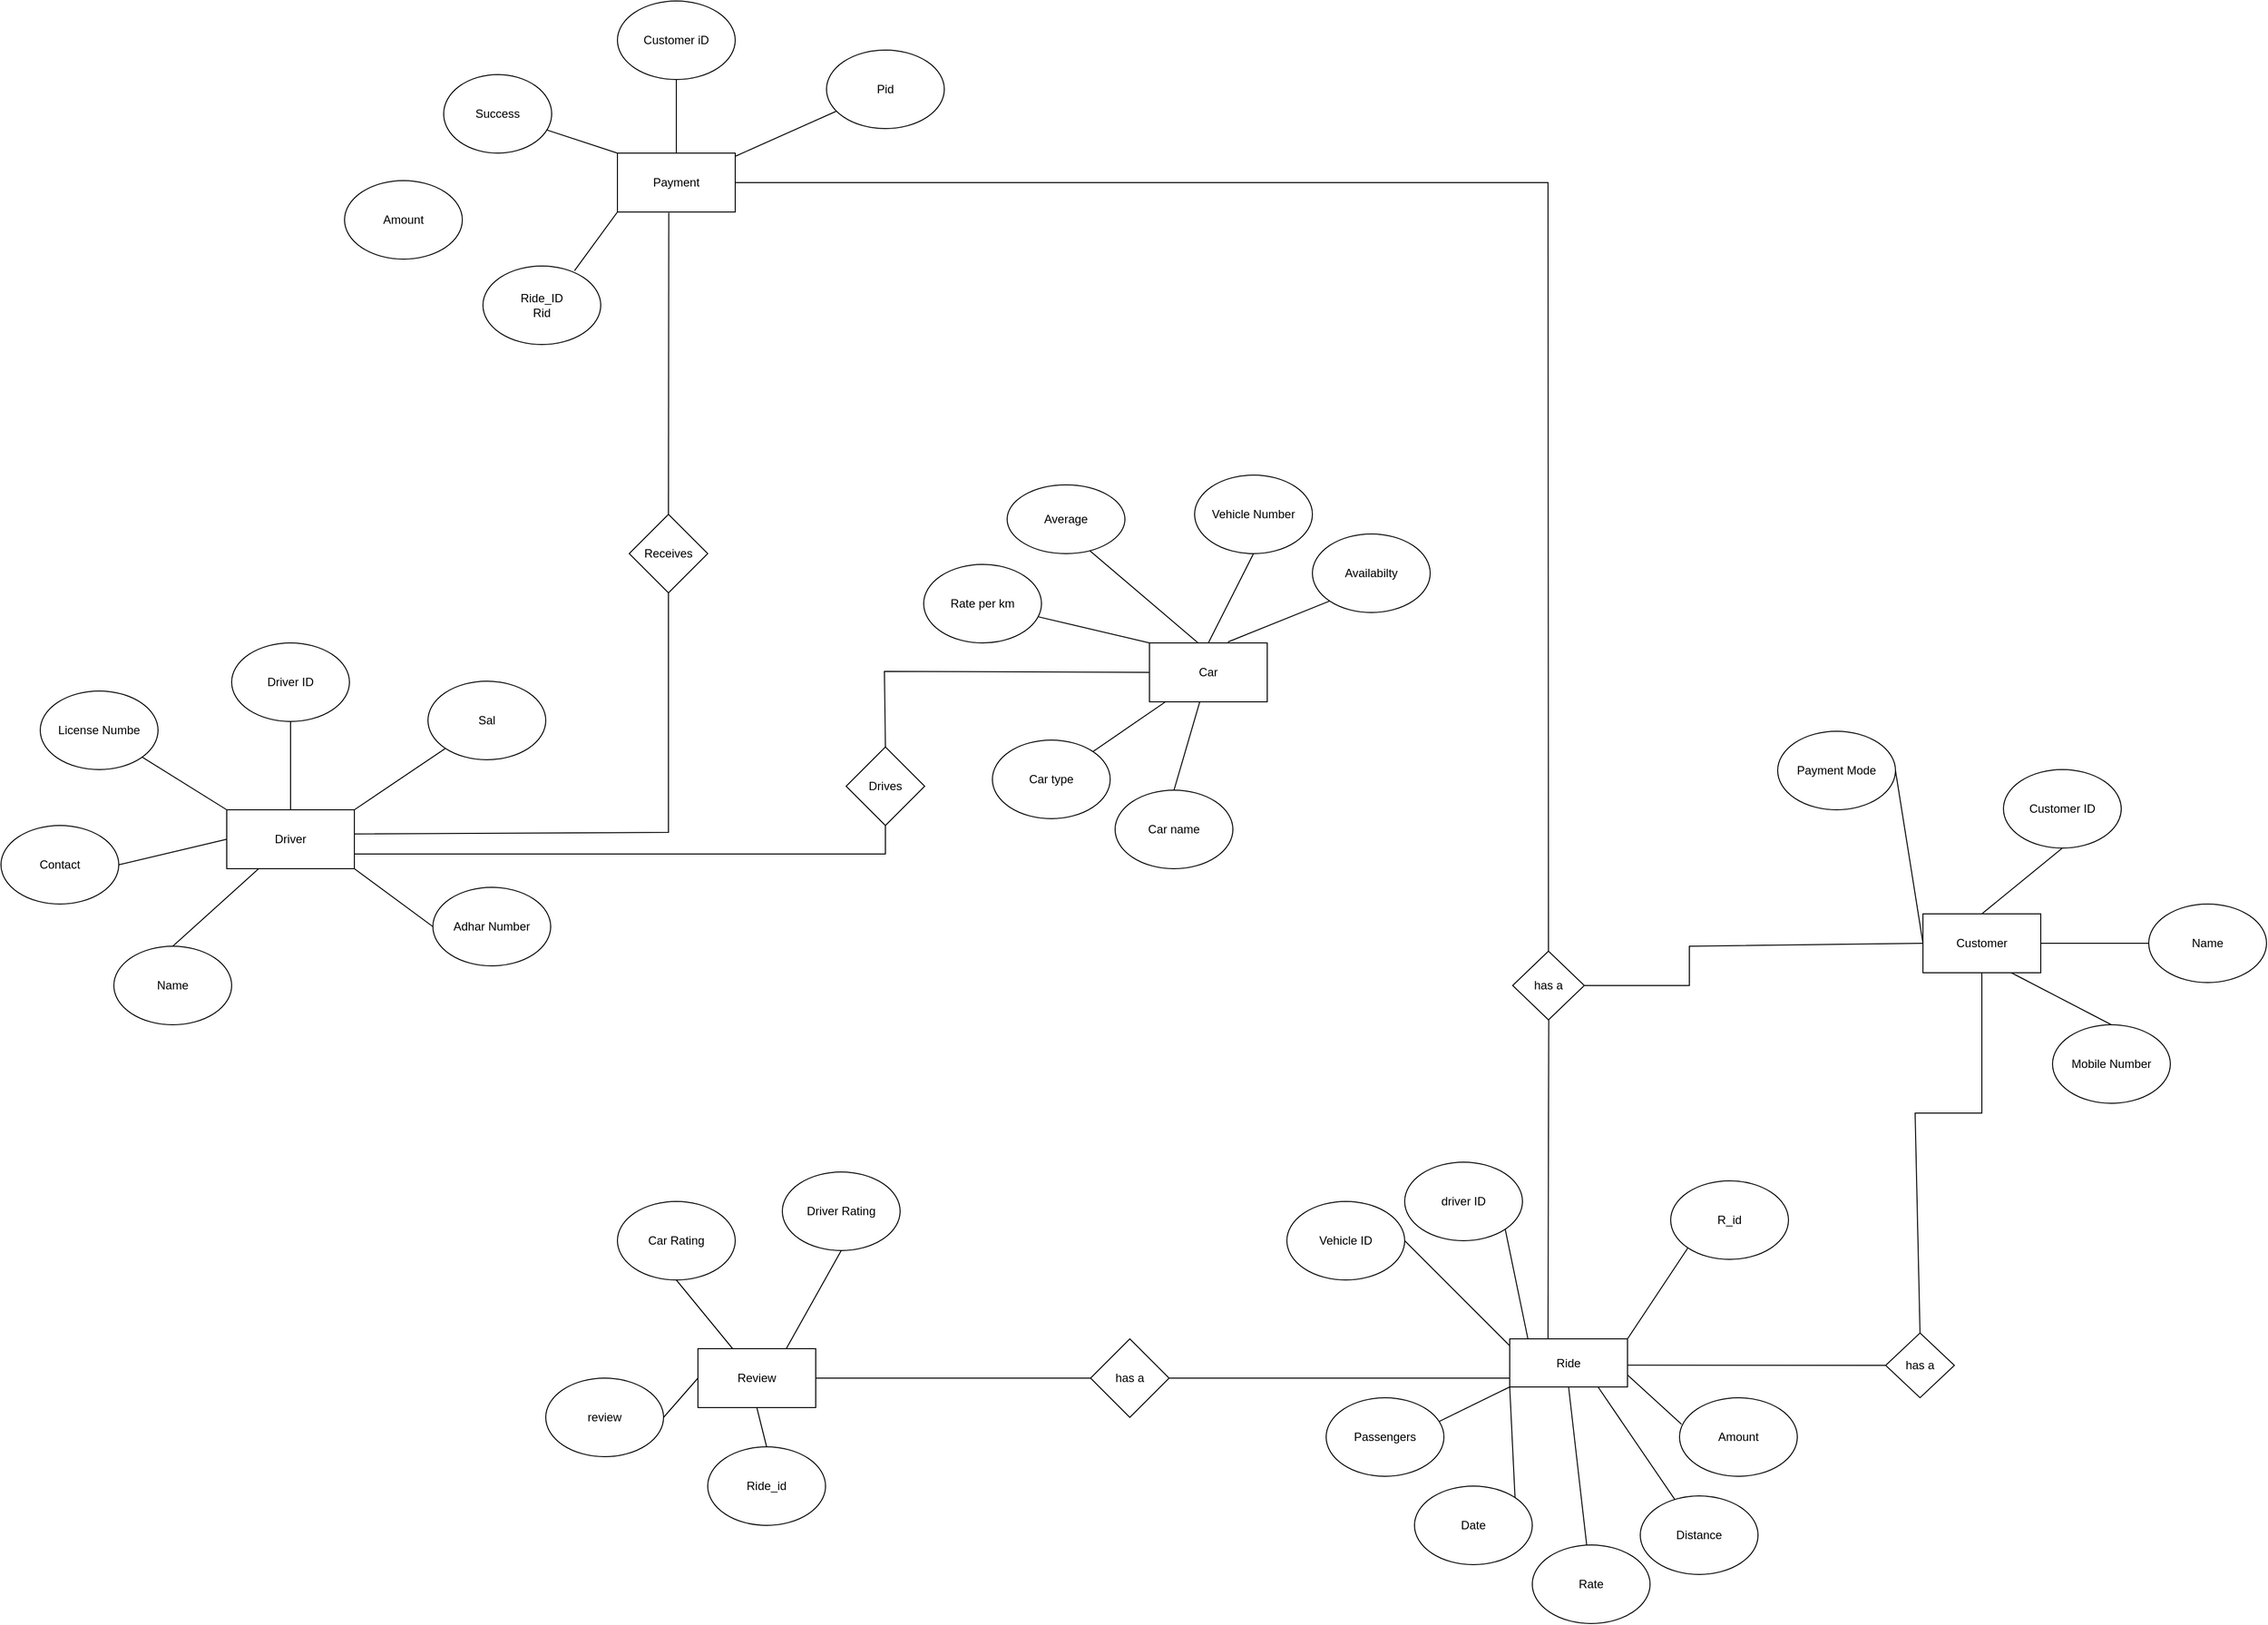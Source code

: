 <mxfile version="22.1.4" type="device">
  <diagram name="Page-1" id="9dKf6n-rlG_ZQyuaRuw7">
    <mxGraphModel dx="5500" dy="3020" grid="1" gridSize="10" guides="1" tooltips="1" connect="1" arrows="1" fold="1" page="1" pageScale="1" pageWidth="1100" pageHeight="850" math="0" shadow="0">
      <root>
        <mxCell id="0" />
        <mxCell id="1" parent="0" />
        <mxCell id="SeyAM4CedTkXuWZ7LeCo-25" style="rounded=0;orthogonalLoop=1;jettySize=auto;html=1;exitX=0.5;exitY=0;exitDx=0;exitDy=0;entryX=0.5;entryY=1;entryDx=0;entryDy=0;endArrow=none;endFill=0;" parent="1" source="SeyAM4CedTkXuWZ7LeCo-20" target="SeyAM4CedTkXuWZ7LeCo-21" edge="1">
          <mxGeometry relative="1" as="geometry" />
        </mxCell>
        <mxCell id="SeyAM4CedTkXuWZ7LeCo-26" style="rounded=0;orthogonalLoop=1;jettySize=auto;html=1;exitX=1;exitY=0.5;exitDx=0;exitDy=0;entryX=0;entryY=0.5;entryDx=0;entryDy=0;endArrow=none;endFill=0;" parent="1" source="SeyAM4CedTkXuWZ7LeCo-20" target="SeyAM4CedTkXuWZ7LeCo-22" edge="1">
          <mxGeometry relative="1" as="geometry" />
        </mxCell>
        <mxCell id="SeyAM4CedTkXuWZ7LeCo-28" style="rounded=0;orthogonalLoop=1;jettySize=auto;html=1;exitX=0;exitY=0.5;exitDx=0;exitDy=0;entryX=1;entryY=0.5;entryDx=0;entryDy=0;endArrow=none;endFill=0;" parent="1" source="SeyAM4CedTkXuWZ7LeCo-20" target="SeyAM4CedTkXuWZ7LeCo-23" edge="1">
          <mxGeometry relative="1" as="geometry" />
        </mxCell>
        <mxCell id="SeyAM4CedTkXuWZ7LeCo-20" value="Customer" style="rounded=0;whiteSpace=wrap;html=1;" parent="1" vertex="1">
          <mxGeometry x="1178" y="287" width="120" height="60" as="geometry" />
        </mxCell>
        <mxCell id="SeyAM4CedTkXuWZ7LeCo-21" value="Customer ID" style="ellipse;whiteSpace=wrap;html=1;" parent="1" vertex="1">
          <mxGeometry x="1260" y="140" width="120" height="80" as="geometry" />
        </mxCell>
        <mxCell id="SeyAM4CedTkXuWZ7LeCo-22" value="Name" style="ellipse;whiteSpace=wrap;html=1;" parent="1" vertex="1">
          <mxGeometry x="1408" y="277" width="120" height="80" as="geometry" />
        </mxCell>
        <mxCell id="SeyAM4CedTkXuWZ7LeCo-23" value="Payment Mode" style="ellipse;whiteSpace=wrap;html=1;" parent="1" vertex="1">
          <mxGeometry x="1030" y="101" width="120" height="80" as="geometry" />
        </mxCell>
        <mxCell id="SeyAM4CedTkXuWZ7LeCo-24" value="Mobile Number" style="ellipse;whiteSpace=wrap;html=1;" parent="1" vertex="1">
          <mxGeometry x="1310" y="400" width="120" height="80" as="geometry" />
        </mxCell>
        <mxCell id="SeyAM4CedTkXuWZ7LeCo-27" style="rounded=0;orthogonalLoop=1;jettySize=auto;html=1;exitX=0.75;exitY=1;exitDx=0;exitDy=0;endArrow=none;endFill=0;" parent="1" source="SeyAM4CedTkXuWZ7LeCo-20" edge="1">
          <mxGeometry relative="1" as="geometry">
            <mxPoint x="1370" y="400" as="targetPoint" />
            <Array as="points" />
          </mxGeometry>
        </mxCell>
        <mxCell id="SeyAM4CedTkXuWZ7LeCo-75" style="rounded=0;orthogonalLoop=1;jettySize=auto;html=1;exitX=0.5;exitY=0;exitDx=0;exitDy=0;entryX=0.5;entryY=1;entryDx=0;entryDy=0;endArrow=none;endFill=0;" parent="1" source="SeyAM4CedTkXuWZ7LeCo-81" target="SeyAM4CedTkXuWZ7LeCo-84" edge="1">
          <mxGeometry relative="1" as="geometry" />
        </mxCell>
        <mxCell id="SeyAM4CedTkXuWZ7LeCo-78" style="rounded=0;orthogonalLoop=1;jettySize=auto;html=1;entryX=1;entryY=0.5;entryDx=0;entryDy=0;endArrow=none;endFill=0;exitX=0;exitY=0.5;exitDx=0;exitDy=0;" parent="1" source="SeyAM4CedTkXuWZ7LeCo-81" target="SeyAM4CedTkXuWZ7LeCo-83" edge="1">
          <mxGeometry relative="1" as="geometry" />
        </mxCell>
        <mxCell id="SeyAM4CedTkXuWZ7LeCo-80" style="rounded=0;orthogonalLoop=1;jettySize=auto;html=1;entryX=0;entryY=0.5;entryDx=0;entryDy=0;endArrow=none;endFill=0;exitX=1;exitY=1;exitDx=0;exitDy=0;" parent="1" source="SeyAM4CedTkXuWZ7LeCo-81" target="SeyAM4CedTkXuWZ7LeCo-87" edge="1">
          <mxGeometry relative="1" as="geometry" />
        </mxCell>
        <mxCell id="w1W1a2GvFGSX24_M2RQ9-8" style="rounded=0;orthogonalLoop=1;jettySize=auto;html=1;exitX=1;exitY=0;exitDx=0;exitDy=0;endArrow=none;endFill=0;" parent="1" source="SeyAM4CedTkXuWZ7LeCo-81" target="SeyAM4CedTkXuWZ7LeCo-86" edge="1">
          <mxGeometry relative="1" as="geometry" />
        </mxCell>
        <mxCell id="w1W1a2GvFGSX24_M2RQ9-9" style="rounded=0;orthogonalLoop=1;jettySize=auto;html=1;exitX=0;exitY=0;exitDx=0;exitDy=0;endArrow=none;endFill=0;" parent="1" source="SeyAM4CedTkXuWZ7LeCo-81" target="SeyAM4CedTkXuWZ7LeCo-85" edge="1">
          <mxGeometry relative="1" as="geometry" />
        </mxCell>
        <mxCell id="w1W1a2GvFGSX24_M2RQ9-10" style="rounded=0;orthogonalLoop=1;jettySize=auto;html=1;exitX=0.25;exitY=1;exitDx=0;exitDy=0;entryX=0.5;entryY=0;entryDx=0;entryDy=0;endArrow=none;endFill=0;" parent="1" source="SeyAM4CedTkXuWZ7LeCo-81" target="SeyAM4CedTkXuWZ7LeCo-82" edge="1">
          <mxGeometry relative="1" as="geometry" />
        </mxCell>
        <mxCell id="SeyAM4CedTkXuWZ7LeCo-81" value="Driver" style="rounded=0;whiteSpace=wrap;html=1;" parent="1" vertex="1">
          <mxGeometry x="-550" y="181" width="130" height="60" as="geometry" />
        </mxCell>
        <mxCell id="SeyAM4CedTkXuWZ7LeCo-82" value="Name" style="ellipse;whiteSpace=wrap;html=1;" parent="1" vertex="1">
          <mxGeometry x="-665" y="320" width="120" height="80" as="geometry" />
        </mxCell>
        <mxCell id="SeyAM4CedTkXuWZ7LeCo-83" value="Contact" style="ellipse;whiteSpace=wrap;html=1;" parent="1" vertex="1">
          <mxGeometry x="-780" y="197" width="120" height="80" as="geometry" />
        </mxCell>
        <mxCell id="SeyAM4CedTkXuWZ7LeCo-84" value="Driver ID" style="ellipse;whiteSpace=wrap;html=1;" parent="1" vertex="1">
          <mxGeometry x="-545" y="11" width="120" height="80" as="geometry" />
        </mxCell>
        <mxCell id="SeyAM4CedTkXuWZ7LeCo-85" value="License Numbe" style="ellipse;whiteSpace=wrap;html=1;" parent="1" vertex="1">
          <mxGeometry x="-740" y="60" width="120" height="80" as="geometry" />
        </mxCell>
        <mxCell id="SeyAM4CedTkXuWZ7LeCo-86" value="Sal" style="ellipse;whiteSpace=wrap;html=1;" parent="1" vertex="1">
          <mxGeometry x="-345" y="50" width="120" height="80" as="geometry" />
        </mxCell>
        <mxCell id="SeyAM4CedTkXuWZ7LeCo-87" value="Adhar Number" style="ellipse;whiteSpace=wrap;html=1;" parent="1" vertex="1">
          <mxGeometry x="-340" y="260" width="120" height="80" as="geometry" />
        </mxCell>
        <mxCell id="SeyAM4CedTkXuWZ7LeCo-123" style="rounded=0;orthogonalLoop=1;jettySize=auto;html=1;entryX=1;entryY=0.5;entryDx=0;entryDy=0;endArrow=none;endFill=0;exitX=0.025;exitY=0.204;exitDx=0;exitDy=0;exitPerimeter=0;" parent="1" source="SeyAM4CedTkXuWZ7LeCo-116" target="SeyAM4CedTkXuWZ7LeCo-119" edge="1">
          <mxGeometry relative="1" as="geometry">
            <mxPoint x="750" y="730" as="sourcePoint" />
          </mxGeometry>
        </mxCell>
        <mxCell id="SeyAM4CedTkXuWZ7LeCo-126" style="rounded=0;orthogonalLoop=1;jettySize=auto;html=1;exitX=0.75;exitY=1;exitDx=0;exitDy=0;endArrow=none;endFill=0;" parent="1" source="SeyAM4CedTkXuWZ7LeCo-116" target="SeyAM4CedTkXuWZ7LeCo-121" edge="1">
          <mxGeometry relative="1" as="geometry" />
        </mxCell>
        <mxCell id="SeyAM4CedTkXuWZ7LeCo-178" style="rounded=0;orthogonalLoop=1;jettySize=auto;html=1;exitX=1;exitY=0;exitDx=0;exitDy=0;endArrow=none;endFill=0;entryX=0;entryY=1;entryDx=0;entryDy=0;" parent="1" source="SeyAM4CedTkXuWZ7LeCo-116" target="SeyAM4CedTkXuWZ7LeCo-122" edge="1">
          <mxGeometry relative="1" as="geometry">
            <mxPoint x="901" y="639" as="targetPoint" />
          </mxGeometry>
        </mxCell>
        <mxCell id="SeyAM4CedTkXuWZ7LeCo-179" style="rounded=0;orthogonalLoop=1;jettySize=auto;html=1;entryX=1;entryY=1;entryDx=0;entryDy=0;endArrow=none;endFill=0;exitX=0.154;exitY=-0.006;exitDx=0;exitDy=0;exitPerimeter=0;" parent="1" source="SeyAM4CedTkXuWZ7LeCo-116" target="SeyAM4CedTkXuWZ7LeCo-120" edge="1">
          <mxGeometry relative="1" as="geometry">
            <mxPoint x="780" y="730" as="sourcePoint" />
          </mxGeometry>
        </mxCell>
        <mxCell id="SeyAM4CedTkXuWZ7LeCo-180" style="rounded=0;orthogonalLoop=1;jettySize=auto;html=1;exitX=0;exitY=1;exitDx=0;exitDy=0;entryX=1;entryY=0;entryDx=0;entryDy=0;endArrow=none;endFill=0;" parent="1" source="SeyAM4CedTkXuWZ7LeCo-116" target="SeyAM4CedTkXuWZ7LeCo-118" edge="1">
          <mxGeometry relative="1" as="geometry" />
        </mxCell>
        <mxCell id="SeyAM4CedTkXuWZ7LeCo-181" style="rounded=0;orthogonalLoop=1;jettySize=auto;html=1;exitX=0.5;exitY=1;exitDx=0;exitDy=0;endArrow=none;endFill=0;" parent="1" source="SeyAM4CedTkXuWZ7LeCo-116" target="SeyAM4CedTkXuWZ7LeCo-117" edge="1">
          <mxGeometry relative="1" as="geometry" />
        </mxCell>
        <mxCell id="SeyAM4CedTkXuWZ7LeCo-116" value="Ride" style="rounded=0;whiteSpace=wrap;html=1;" parent="1" vertex="1">
          <mxGeometry x="757" y="720" width="120" height="49" as="geometry" />
        </mxCell>
        <mxCell id="SeyAM4CedTkXuWZ7LeCo-117" value="Rate" style="ellipse;whiteSpace=wrap;html=1;" parent="1" vertex="1">
          <mxGeometry x="780" y="930" width="120" height="80" as="geometry" />
        </mxCell>
        <mxCell id="SeyAM4CedTkXuWZ7LeCo-118" value="Date" style="ellipse;whiteSpace=wrap;html=1;" parent="1" vertex="1">
          <mxGeometry x="660" y="870" width="120" height="80" as="geometry" />
        </mxCell>
        <mxCell id="SeyAM4CedTkXuWZ7LeCo-119" value="Vehicle ID" style="ellipse;whiteSpace=wrap;html=1;" parent="1" vertex="1">
          <mxGeometry x="530" y="580" width="120" height="80" as="geometry" />
        </mxCell>
        <mxCell id="SeyAM4CedTkXuWZ7LeCo-120" value="driver ID" style="ellipse;whiteSpace=wrap;html=1;" parent="1" vertex="1">
          <mxGeometry x="650" y="540" width="120" height="80" as="geometry" />
        </mxCell>
        <mxCell id="SeyAM4CedTkXuWZ7LeCo-121" value="Distance" style="ellipse;whiteSpace=wrap;html=1;" parent="1" vertex="1">
          <mxGeometry x="890" y="880" width="120" height="80" as="geometry" />
        </mxCell>
        <mxCell id="SeyAM4CedTkXuWZ7LeCo-122" value="R_id" style="ellipse;whiteSpace=wrap;html=1;" parent="1" vertex="1">
          <mxGeometry x="921" y="559" width="120" height="80" as="geometry" />
        </mxCell>
        <mxCell id="SeyAM4CedTkXuWZ7LeCo-129" style="rounded=0;orthogonalLoop=1;jettySize=auto;html=1;entryX=0.5;entryY=1;entryDx=0;entryDy=0;endArrow=none;endFill=0;" parent="1" source="SeyAM4CedTkXuWZ7LeCo-133" target="SeyAM4CedTkXuWZ7LeCo-137" edge="1">
          <mxGeometry relative="1" as="geometry" />
        </mxCell>
        <mxCell id="SeyAM4CedTkXuWZ7LeCo-130" style="rounded=0;orthogonalLoop=1;jettySize=auto;html=1;exitX=0.75;exitY=0;exitDx=0;exitDy=0;entryX=0.5;entryY=1;entryDx=0;entryDy=0;endArrow=none;endFill=0;" parent="1" source="SeyAM4CedTkXuWZ7LeCo-133" target="SeyAM4CedTkXuWZ7LeCo-136" edge="1">
          <mxGeometry relative="1" as="geometry" />
        </mxCell>
        <mxCell id="SeyAM4CedTkXuWZ7LeCo-131" style="rounded=0;orthogonalLoop=1;jettySize=auto;html=1;exitX=0.5;exitY=1;exitDx=0;exitDy=0;entryX=0.5;entryY=0;entryDx=0;entryDy=0;endArrow=none;endFill=0;" parent="1" source="SeyAM4CedTkXuWZ7LeCo-133" target="SeyAM4CedTkXuWZ7LeCo-135" edge="1">
          <mxGeometry relative="1" as="geometry" />
        </mxCell>
        <mxCell id="w1W1a2GvFGSX24_M2RQ9-4" style="rounded=0;orthogonalLoop=1;jettySize=auto;html=1;exitX=0;exitY=0.5;exitDx=0;exitDy=0;entryX=1;entryY=0.5;entryDx=0;entryDy=0;endArrow=none;endFill=0;" parent="1" source="SeyAM4CedTkXuWZ7LeCo-133" target="SeyAM4CedTkXuWZ7LeCo-134" edge="1">
          <mxGeometry relative="1" as="geometry" />
        </mxCell>
        <mxCell id="SeyAM4CedTkXuWZ7LeCo-133" value="Review" style="rounded=0;whiteSpace=wrap;html=1;" parent="1" vertex="1">
          <mxGeometry x="-70" y="730" width="120" height="60" as="geometry" />
        </mxCell>
        <mxCell id="SeyAM4CedTkXuWZ7LeCo-134" value="review" style="ellipse;whiteSpace=wrap;html=1;" parent="1" vertex="1">
          <mxGeometry x="-225" y="760" width="120" height="80" as="geometry" />
        </mxCell>
        <mxCell id="SeyAM4CedTkXuWZ7LeCo-135" value="Ride_id" style="ellipse;whiteSpace=wrap;html=1;" parent="1" vertex="1">
          <mxGeometry x="-60" y="830" width="120" height="80" as="geometry" />
        </mxCell>
        <mxCell id="SeyAM4CedTkXuWZ7LeCo-136" value="Driver Rating" style="ellipse;whiteSpace=wrap;html=1;" parent="1" vertex="1">
          <mxGeometry x="16" y="550" width="120" height="80" as="geometry" />
        </mxCell>
        <mxCell id="SeyAM4CedTkXuWZ7LeCo-137" value="Car Rating" style="ellipse;whiteSpace=wrap;html=1;" parent="1" vertex="1">
          <mxGeometry x="-152" y="580" width="120" height="80" as="geometry" />
        </mxCell>
        <mxCell id="SeyAM4CedTkXuWZ7LeCo-138" style="rounded=0;orthogonalLoop=1;jettySize=auto;html=1;endArrow=none;endFill=0;entryX=0.017;entryY=0.338;entryDx=0;entryDy=0;entryPerimeter=0;exitX=1;exitY=0.75;exitDx=0;exitDy=0;" parent="1" source="SeyAM4CedTkXuWZ7LeCo-116" target="SeyAM4CedTkXuWZ7LeCo-145" edge="1">
          <mxGeometry relative="1" as="geometry">
            <mxPoint x="991.347" y="860.003" as="targetPoint" />
            <mxPoint x="880" y="760" as="sourcePoint" />
          </mxGeometry>
        </mxCell>
        <mxCell id="SeyAM4CedTkXuWZ7LeCo-139" style="rounded=0;orthogonalLoop=1;jettySize=auto;html=1;exitX=0;exitY=1;exitDx=0;exitDy=0;entryX=0.777;entryY=0.06;entryDx=0;entryDy=0;endArrow=none;endFill=0;entryPerimeter=0;" parent="1" source="SeyAM4CedTkXuWZ7LeCo-141" target="SeyAM4CedTkXuWZ7LeCo-146" edge="1">
          <mxGeometry relative="1" as="geometry" />
        </mxCell>
        <mxCell id="_wmn4jAefhBtxoWSMsPJ-1" style="rounded=0;orthogonalLoop=1;jettySize=auto;html=1;exitX=0.5;exitY=0;exitDx=0;exitDy=0;entryX=0.5;entryY=1;entryDx=0;entryDy=0;endArrow=none;endFill=0;" parent="1" source="SeyAM4CedTkXuWZ7LeCo-141" target="SeyAM4CedTkXuWZ7LeCo-142" edge="1">
          <mxGeometry relative="1" as="geometry" />
        </mxCell>
        <mxCell id="SeyAM4CedTkXuWZ7LeCo-141" value="Payment" style="rounded=0;whiteSpace=wrap;html=1;" parent="1" vertex="1">
          <mxGeometry x="-152" y="-488" width="120" height="60" as="geometry" />
        </mxCell>
        <mxCell id="SeyAM4CedTkXuWZ7LeCo-142" value="Customer iD" style="ellipse;whiteSpace=wrap;html=1;" parent="1" vertex="1">
          <mxGeometry x="-152" y="-643" width="120" height="80" as="geometry" />
        </mxCell>
        <mxCell id="SeyAM4CedTkXuWZ7LeCo-143" value="Pid" style="ellipse;whiteSpace=wrap;html=1;" parent="1" vertex="1">
          <mxGeometry x="61" y="-593" width="120" height="80" as="geometry" />
        </mxCell>
        <mxCell id="w1W1a2GvFGSX24_M2RQ9-1" style="rounded=0;orthogonalLoop=1;jettySize=auto;html=1;entryX=0;entryY=0;entryDx=0;entryDy=0;endArrow=none;endFill=0;" parent="1" source="SeyAM4CedTkXuWZ7LeCo-144" target="SeyAM4CedTkXuWZ7LeCo-141" edge="1">
          <mxGeometry relative="1" as="geometry" />
        </mxCell>
        <mxCell id="SeyAM4CedTkXuWZ7LeCo-144" value="Success" style="ellipse;whiteSpace=wrap;html=1;" parent="1" vertex="1">
          <mxGeometry x="-329" y="-568" width="110" height="80" as="geometry" />
        </mxCell>
        <mxCell id="SeyAM4CedTkXuWZ7LeCo-145" value="Amount" style="ellipse;whiteSpace=wrap;html=1;" parent="1" vertex="1">
          <mxGeometry x="930" y="780" width="120" height="80" as="geometry" />
        </mxCell>
        <mxCell id="SeyAM4CedTkXuWZ7LeCo-146" value="Ride_ID&lt;br&gt;Rid" style="ellipse;whiteSpace=wrap;html=1;" parent="1" vertex="1">
          <mxGeometry x="-289" y="-373" width="120" height="80" as="geometry" />
        </mxCell>
        <mxCell id="SeyAM4CedTkXuWZ7LeCo-148" style="rounded=0;orthogonalLoop=1;jettySize=auto;html=1;endArrow=none;endFill=0;" parent="1" source="SeyAM4CedTkXuWZ7LeCo-141" target="SeyAM4CedTkXuWZ7LeCo-143" edge="1">
          <mxGeometry relative="1" as="geometry" />
        </mxCell>
        <mxCell id="SeyAM4CedTkXuWZ7LeCo-158" style="rounded=0;orthogonalLoop=1;jettySize=auto;html=1;endArrow=none;endFill=0;exitX=0;exitY=0;exitDx=0;exitDy=0;" parent="1" source="SeyAM4CedTkXuWZ7LeCo-163" target="SeyAM4CedTkXuWZ7LeCo-169" edge="1">
          <mxGeometry relative="1" as="geometry">
            <mxPoint x="350" y="10" as="sourcePoint" />
          </mxGeometry>
        </mxCell>
        <mxCell id="SeyAM4CedTkXuWZ7LeCo-159" style="rounded=0;orthogonalLoop=1;jettySize=auto;html=1;exitX=0.5;exitY=0;exitDx=0;exitDy=0;entryX=0.5;entryY=1;entryDx=0;entryDy=0;endArrow=none;endFill=0;" parent="1" source="SeyAM4CedTkXuWZ7LeCo-163" target="SeyAM4CedTkXuWZ7LeCo-164" edge="1">
          <mxGeometry relative="1" as="geometry" />
        </mxCell>
        <mxCell id="SeyAM4CedTkXuWZ7LeCo-160" style="rounded=0;orthogonalLoop=1;jettySize=auto;html=1;entryX=0;entryY=1;entryDx=0;entryDy=0;endArrow=none;endFill=0;" parent="1" target="SeyAM4CedTkXuWZ7LeCo-165" edge="1">
          <mxGeometry relative="1" as="geometry">
            <mxPoint x="470" y="10" as="sourcePoint" />
          </mxGeometry>
        </mxCell>
        <mxCell id="SeyAM4CedTkXuWZ7LeCo-162" style="rounded=0;orthogonalLoop=1;jettySize=auto;html=1;entryX=1;entryY=0;entryDx=0;entryDy=0;endArrow=none;endFill=0;" parent="1" source="SeyAM4CedTkXuWZ7LeCo-163" target="SeyAM4CedTkXuWZ7LeCo-168" edge="1">
          <mxGeometry relative="1" as="geometry" />
        </mxCell>
        <mxCell id="SeyAM4CedTkXuWZ7LeCo-172" style="rounded=0;orthogonalLoop=1;jettySize=auto;html=1;exitX=1;exitY=1;exitDx=0;exitDy=0;entryX=0;entryY=0;entryDx=0;entryDy=0;endArrow=none;endFill=0;" parent="1" source="SeyAM4CedTkXuWZ7LeCo-163" target="SeyAM4CedTkXuWZ7LeCo-166" edge="1">
          <mxGeometry relative="1" as="geometry" />
        </mxCell>
        <mxCell id="SeyAM4CedTkXuWZ7LeCo-163" value="Car" style="rounded=0;whiteSpace=wrap;html=1;" parent="1" vertex="1">
          <mxGeometry x="390" y="11" width="120" height="60" as="geometry" />
        </mxCell>
        <mxCell id="SeyAM4CedTkXuWZ7LeCo-164" value="Vehicle Number" style="ellipse;whiteSpace=wrap;html=1;" parent="1" vertex="1">
          <mxGeometry x="436" y="-160" width="120" height="80" as="geometry" />
        </mxCell>
        <mxCell id="SeyAM4CedTkXuWZ7LeCo-165" value="Availabilty" style="ellipse;whiteSpace=wrap;html=1;" parent="1" vertex="1">
          <mxGeometry x="556" y="-100" width="120" height="80" as="geometry" />
        </mxCell>
        <mxCell id="SeyAM4CedTkXuWZ7LeCo-166" value="Average" style="ellipse;whiteSpace=wrap;html=1;" parent="1" vertex="1">
          <mxGeometry x="245" y="-150" width="120" height="70" as="geometry" />
        </mxCell>
        <mxCell id="SeyAM4CedTkXuWZ7LeCo-167" value="Car name" style="ellipse;whiteSpace=wrap;html=1;" parent="1" vertex="1">
          <mxGeometry x="355" y="161" width="120" height="80" as="geometry" />
        </mxCell>
        <mxCell id="SeyAM4CedTkXuWZ7LeCo-168" value="Car type" style="ellipse;whiteSpace=wrap;html=1;" parent="1" vertex="1">
          <mxGeometry x="230" y="110" width="120" height="80" as="geometry" />
        </mxCell>
        <mxCell id="SeyAM4CedTkXuWZ7LeCo-169" value="Rate per km" style="ellipse;whiteSpace=wrap;html=1;" parent="1" vertex="1">
          <mxGeometry x="160" y="-69" width="120" height="80" as="geometry" />
        </mxCell>
        <mxCell id="SeyAM4CedTkXuWZ7LeCo-170" style="rounded=0;orthogonalLoop=1;jettySize=auto;html=1;entryX=0.5;entryY=0;entryDx=0;entryDy=0;endArrow=none;endFill=0;" parent="1" source="SeyAM4CedTkXuWZ7LeCo-163" target="SeyAM4CedTkXuWZ7LeCo-167" edge="1">
          <mxGeometry relative="1" as="geometry">
            <mxPoint x="410" y="171" as="targetPoint" />
          </mxGeometry>
        </mxCell>
        <mxCell id="SeyAM4CedTkXuWZ7LeCo-175" style="edgeStyle=orthogonalEdgeStyle;rounded=0;orthogonalLoop=1;jettySize=auto;html=1;exitX=0.5;exitY=1;exitDx=0;exitDy=0;" parent="1" source="SeyAM4CedTkXuWZ7LeCo-118" target="SeyAM4CedTkXuWZ7LeCo-118" edge="1">
          <mxGeometry relative="1" as="geometry" />
        </mxCell>
        <mxCell id="KxxDQ-xhK6vw9lx1mXtB-1" value="Drives" style="rhombus;whiteSpace=wrap;html=1;" parent="1" vertex="1">
          <mxGeometry x="81" y="117" width="80" height="80" as="geometry" />
        </mxCell>
        <mxCell id="KxxDQ-xhK6vw9lx1mXtB-2" value="has a" style="rhombus;whiteSpace=wrap;html=1;" parent="1" vertex="1">
          <mxGeometry x="760" y="325" width="73" height="70" as="geometry" />
        </mxCell>
        <mxCell id="KxxDQ-xhK6vw9lx1mXtB-18" value="has a" style="rhombus;whiteSpace=wrap;html=1;" parent="1" vertex="1">
          <mxGeometry x="1140" y="714" width="70" height="66" as="geometry" />
        </mxCell>
        <mxCell id="KxxDQ-xhK6vw9lx1mXtB-21" value="has a" style="rhombus;whiteSpace=wrap;html=1;" parent="1" vertex="1">
          <mxGeometry x="330" y="720" width="80" height="80" as="geometry" />
        </mxCell>
        <mxCell id="4Q_a0q70LZtWTjqzKjCD-9" value="" style="endArrow=none;html=1;rounded=0;entryX=0;entryY=0.5;entryDx=0;entryDy=0;exitX=1;exitY=0.546;exitDx=0;exitDy=0;exitPerimeter=0;" parent="1" source="SeyAM4CedTkXuWZ7LeCo-116" target="KxxDQ-xhK6vw9lx1mXtB-18" edge="1">
          <mxGeometry width="50" height="50" relative="1" as="geometry">
            <mxPoint x="880" y="747" as="sourcePoint" />
            <mxPoint x="870" y="780" as="targetPoint" />
            <Array as="points" />
          </mxGeometry>
        </mxCell>
        <mxCell id="4Q_a0q70LZtWTjqzKjCD-10" value="Passengers" style="ellipse;whiteSpace=wrap;html=1;" parent="1" vertex="1">
          <mxGeometry x="570" y="780" width="120" height="80" as="geometry" />
        </mxCell>
        <mxCell id="4Q_a0q70LZtWTjqzKjCD-11" value="" style="endArrow=none;html=1;rounded=0;exitX=0.961;exitY=0.301;exitDx=0;exitDy=0;exitPerimeter=0;entryX=0;entryY=1;entryDx=0;entryDy=0;" parent="1" source="4Q_a0q70LZtWTjqzKjCD-10" target="SeyAM4CedTkXuWZ7LeCo-116" edge="1">
          <mxGeometry width="50" height="50" relative="1" as="geometry">
            <mxPoint x="820" y="830" as="sourcePoint" />
            <mxPoint x="870" y="780" as="targetPoint" />
          </mxGeometry>
        </mxCell>
        <mxCell id="4Q_a0q70LZtWTjqzKjCD-13" value="" style="endArrow=none;html=1;rounded=0;entryX=0;entryY=0.5;entryDx=0;entryDy=0;exitX=1;exitY=0.5;exitDx=0;exitDy=0;" parent="1" source="SeyAM4CedTkXuWZ7LeCo-133" target="KxxDQ-xhK6vw9lx1mXtB-21" edge="1">
          <mxGeometry width="50" height="50" relative="1" as="geometry">
            <mxPoint x="310" y="830" as="sourcePoint" />
            <mxPoint x="360" y="780" as="targetPoint" />
          </mxGeometry>
        </mxCell>
        <mxCell id="4Q_a0q70LZtWTjqzKjCD-14" value="" style="endArrow=none;html=1;rounded=0;entryX=0.5;entryY=1;entryDx=0;entryDy=0;exitX=0.325;exitY=0;exitDx=0;exitDy=0;exitPerimeter=0;" parent="1" source="SeyAM4CedTkXuWZ7LeCo-116" edge="1">
          <mxGeometry width="50" height="50" relative="1" as="geometry">
            <mxPoint x="790.0" y="710.688" as="sourcePoint" />
            <mxPoint x="796.78" y="395.0" as="targetPoint" />
          </mxGeometry>
        </mxCell>
        <mxCell id="4Q_a0q70LZtWTjqzKjCD-15" value="" style="endArrow=none;html=1;rounded=0;exitX=1;exitY=0.5;exitDx=0;exitDy=0;entryX=-0.002;entryY=0.816;entryDx=0;entryDy=0;entryPerimeter=0;" parent="1" source="KxxDQ-xhK6vw9lx1mXtB-21" target="SeyAM4CedTkXuWZ7LeCo-116" edge="1">
          <mxGeometry width="50" height="50" relative="1" as="geometry">
            <mxPoint x="530" y="710" as="sourcePoint" />
            <mxPoint x="580" y="660" as="targetPoint" />
          </mxGeometry>
        </mxCell>
        <mxCell id="4Q_a0q70LZtWTjqzKjCD-16" value="" style="endArrow=none;html=1;rounded=0;entryX=0.5;entryY=1;entryDx=0;entryDy=0;exitX=0.5;exitY=0;exitDx=0;exitDy=0;" parent="1" source="KxxDQ-xhK6vw9lx1mXtB-18" target="SeyAM4CedTkXuWZ7LeCo-20" edge="1">
          <mxGeometry width="50" height="50" relative="1" as="geometry">
            <mxPoint x="1120" y="580" as="sourcePoint" />
            <mxPoint x="1170" y="530" as="targetPoint" />
            <Array as="points">
              <mxPoint x="1170" y="490" />
              <mxPoint x="1238" y="490" />
            </Array>
          </mxGeometry>
        </mxCell>
        <mxCell id="4Q_a0q70LZtWTjqzKjCD-17" value="" style="endArrow=none;html=1;rounded=0;entryX=1;entryY=0.5;entryDx=0;entryDy=0;exitX=0.5;exitY=0;exitDx=0;exitDy=0;" parent="1" source="KxxDQ-xhK6vw9lx1mXtB-2" target="SeyAM4CedTkXuWZ7LeCo-141" edge="1">
          <mxGeometry width="50" height="50" relative="1" as="geometry">
            <mxPoint x="300" y="-100" as="sourcePoint" />
            <mxPoint x="350" y="-150" as="targetPoint" />
            <Array as="points">
              <mxPoint x="796" y="-458" />
            </Array>
          </mxGeometry>
        </mxCell>
        <mxCell id="4Q_a0q70LZtWTjqzKjCD-18" value="" style="endArrow=none;html=1;rounded=0;exitX=0;exitY=0.5;exitDx=0;exitDy=0;entryX=1;entryY=0.5;entryDx=0;entryDy=0;" parent="1" source="SeyAM4CedTkXuWZ7LeCo-20" target="KxxDQ-xhK6vw9lx1mXtB-2" edge="1">
          <mxGeometry width="50" height="50" relative="1" as="geometry">
            <mxPoint x="550" y="160" as="sourcePoint" />
            <mxPoint x="600" y="110" as="targetPoint" />
            <Array as="points">
              <mxPoint x="940" y="320" />
              <mxPoint x="940" y="360" />
            </Array>
          </mxGeometry>
        </mxCell>
        <mxCell id="4Q_a0q70LZtWTjqzKjCD-20" value="" style="endArrow=none;html=1;rounded=0;entryX=0.5;entryY=1;entryDx=0;entryDy=0;exitX=1;exitY=0.75;exitDx=0;exitDy=0;" parent="1" source="SeyAM4CedTkXuWZ7LeCo-81" target="KxxDQ-xhK6vw9lx1mXtB-1" edge="1">
          <mxGeometry width="50" height="50" relative="1" as="geometry">
            <mxPoint x="-60" y="160" as="sourcePoint" />
            <mxPoint x="-10" y="110" as="targetPoint" />
            <Array as="points">
              <mxPoint x="121" y="226" />
            </Array>
          </mxGeometry>
        </mxCell>
        <mxCell id="4Q_a0q70LZtWTjqzKjCD-21" value="" style="endArrow=none;html=1;rounded=0;entryX=0;entryY=0.5;entryDx=0;entryDy=0;exitX=0.5;exitY=0;exitDx=0;exitDy=0;" parent="1" source="KxxDQ-xhK6vw9lx1mXtB-1" target="SeyAM4CedTkXuWZ7LeCo-163" edge="1">
          <mxGeometry width="50" height="50" relative="1" as="geometry">
            <mxPoint x="50" y="240" as="sourcePoint" />
            <mxPoint x="2516" y="-427" as="targetPoint" />
            <Array as="points">
              <mxPoint x="120" y="40" />
            </Array>
          </mxGeometry>
        </mxCell>
        <mxCell id="4Q_a0q70LZtWTjqzKjCD-22" value="Receives" style="rhombus;whiteSpace=wrap;html=1;" parent="1" vertex="1">
          <mxGeometry x="-140" y="-120" width="80" height="80" as="geometry" />
        </mxCell>
        <mxCell id="4Q_a0q70LZtWTjqzKjCD-23" value="" style="endArrow=none;html=1;rounded=0;entryX=0.5;entryY=1;entryDx=0;entryDy=0;exitX=1;exitY=0.411;exitDx=0;exitDy=0;exitPerimeter=0;" parent="1" source="SeyAM4CedTkXuWZ7LeCo-81" target="4Q_a0q70LZtWTjqzKjCD-22" edge="1">
          <mxGeometry width="50" height="50" relative="1" as="geometry">
            <mxPoint x="-20" y="-40" as="sourcePoint" />
            <mxPoint x="30" y="-90" as="targetPoint" />
            <Array as="points">
              <mxPoint x="-100" y="204" />
            </Array>
          </mxGeometry>
        </mxCell>
        <mxCell id="4Q_a0q70LZtWTjqzKjCD-26" value="" style="endArrow=none;html=1;rounded=0;entryX=0.436;entryY=1.012;entryDx=0;entryDy=0;exitX=0.5;exitY=0;exitDx=0;exitDy=0;entryPerimeter=0;" parent="1" source="4Q_a0q70LZtWTjqzKjCD-22" target="SeyAM4CedTkXuWZ7LeCo-141" edge="1">
          <mxGeometry width="50" height="50" relative="1" as="geometry">
            <mxPoint x="380" y="-140" as="sourcePoint" />
            <mxPoint x="430" y="-190" as="targetPoint" />
          </mxGeometry>
        </mxCell>
        <mxCell id="jdzWxfZBhpexYeZGHrkO-1" value="Amount" style="ellipse;whiteSpace=wrap;html=1;" vertex="1" parent="1">
          <mxGeometry x="-430" y="-460" width="120" height="80" as="geometry" />
        </mxCell>
      </root>
    </mxGraphModel>
  </diagram>
</mxfile>
